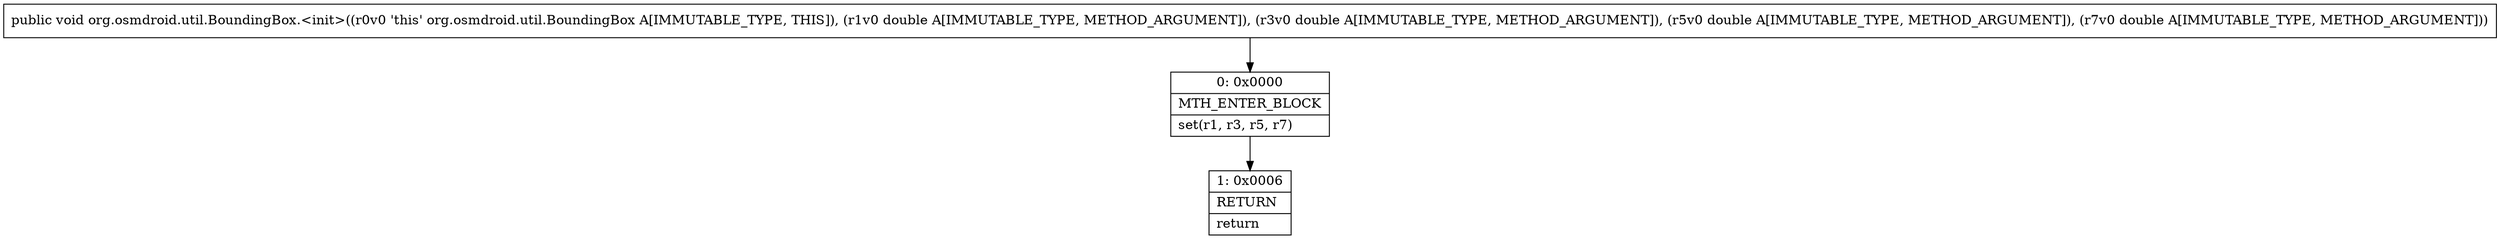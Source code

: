 digraph "CFG fororg.osmdroid.util.BoundingBox.\<init\>(DDDD)V" {
Node_0 [shape=record,label="{0\:\ 0x0000|MTH_ENTER_BLOCK\l|set(r1, r3, r5, r7)\l}"];
Node_1 [shape=record,label="{1\:\ 0x0006|RETURN\l|return\l}"];
MethodNode[shape=record,label="{public void org.osmdroid.util.BoundingBox.\<init\>((r0v0 'this' org.osmdroid.util.BoundingBox A[IMMUTABLE_TYPE, THIS]), (r1v0 double A[IMMUTABLE_TYPE, METHOD_ARGUMENT]), (r3v0 double A[IMMUTABLE_TYPE, METHOD_ARGUMENT]), (r5v0 double A[IMMUTABLE_TYPE, METHOD_ARGUMENT]), (r7v0 double A[IMMUTABLE_TYPE, METHOD_ARGUMENT])) }"];
MethodNode -> Node_0;
Node_0 -> Node_1;
}

